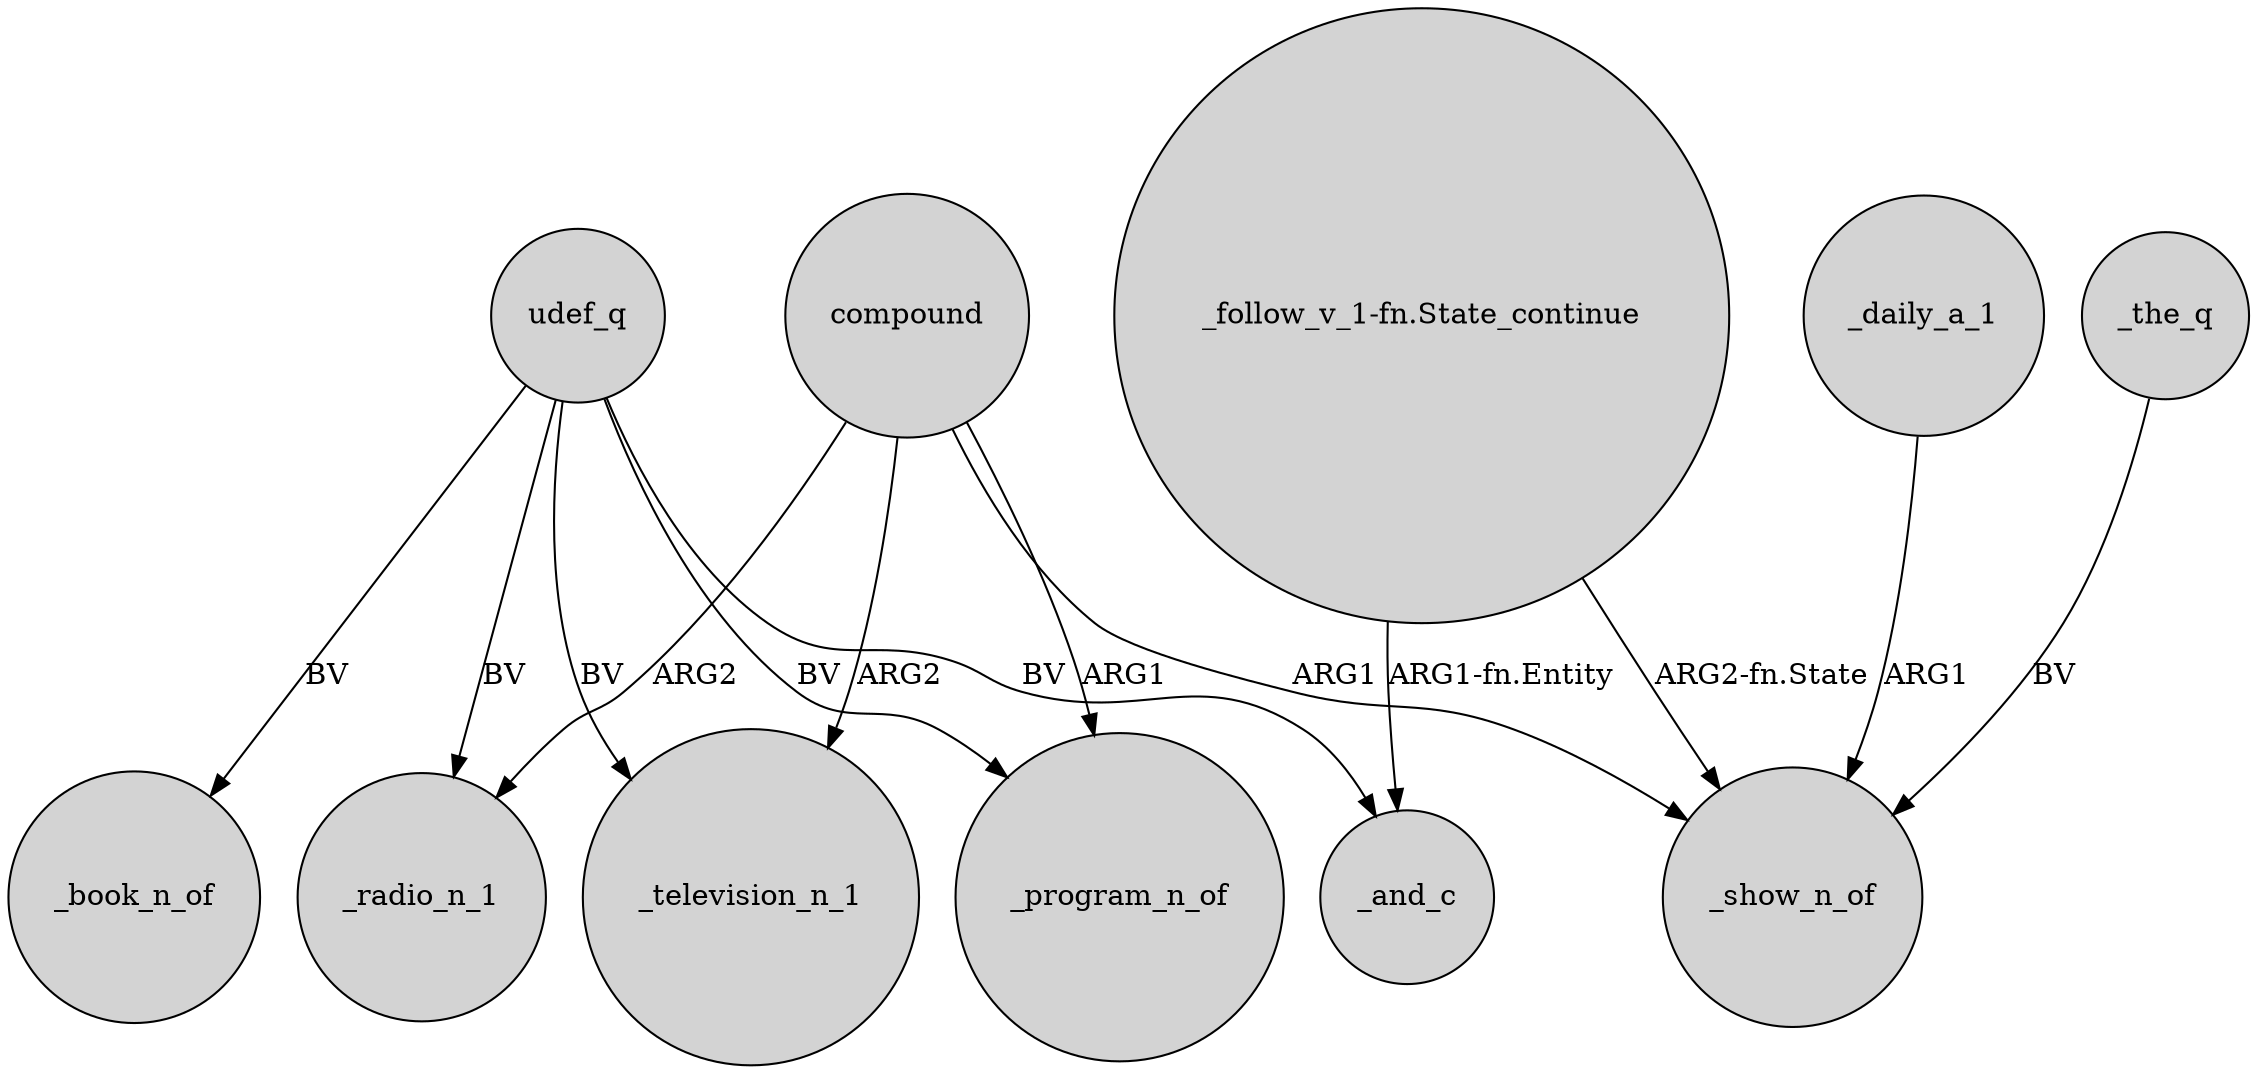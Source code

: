 digraph {
	node [shape=circle style=filled]
	compound -> _television_n_1 [label=ARG2]
	compound -> _radio_n_1 [label=ARG2]
	udef_q -> _book_n_of [label=BV]
	compound -> _show_n_of [label=ARG1]
	udef_q -> _and_c [label=BV]
	udef_q -> _radio_n_1 [label=BV]
	_daily_a_1 -> _show_n_of [label=ARG1]
	_the_q -> _show_n_of [label=BV]
	"_follow_v_1-fn.State_continue" -> _show_n_of [label="ARG2-fn.State"]
	udef_q -> _program_n_of [label=BV]
	udef_q -> _television_n_1 [label=BV]
	"_follow_v_1-fn.State_continue" -> _and_c [label="ARG1-fn.Entity"]
	compound -> _program_n_of [label=ARG1]
}
